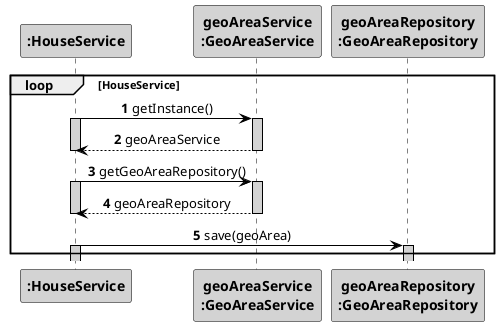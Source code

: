 @startuml
skinparam sequenceMessageAlign center
skinparam sequence {
    ArrowColor Black
    ActorBorderColor DarkBlue
    LifeLineBorderColor black
    LifeLineBackgroundColor LightGrey

    ParticipantBorderColor Black
    ParticipantBackgroundColor LightGrey
    ParticipantFontStyle Bold

    ActorBackgroundColor DimGrey
    ActorFontColor DeepSkyBlue
    ActorFontStyle Bold
    ActorFontSize 17
    ActorFontName Aapex
}
loop HouseService
autonumber
":HouseService" -> "geoAreaService\n:GeoAreaService": getInstance()
activate ":HouseService"
activate "geoAreaService\n:GeoAreaService"
":HouseService"  <-- "geoAreaService\n:GeoAreaService":geoAreaService
deactivate "geoAreaService\n:GeoAreaService"
deactivate ":HouseService"

":HouseService" -> "geoAreaService\n:GeoAreaService": getGeoAreaRepository()
activate ":HouseService"
activate "geoAreaService\n:GeoAreaService"
":HouseService"  <-- "geoAreaService\n:GeoAreaService":geoAreaRepository
deactivate "geoAreaService\n:GeoAreaService"
deactivate ":HouseService"
":HouseService" -> "geoAreaRepository\n:GeoAreaRepository": save(geoArea)
activate ":HouseService"
activate "geoAreaRepository\n:GeoAreaRepository"
end
@enduml